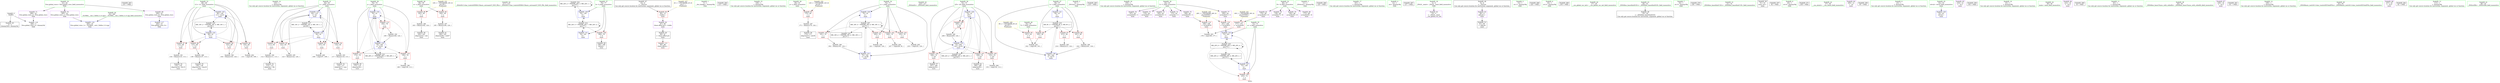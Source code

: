 digraph "SVFG" {
	label="SVFG";

	Node0x555bd20d6210 [shape=record,color=grey,label="{NodeID: 0\nNullPtr}"];
	Node0x555bd20d6210 -> Node0x555bd20eff80[style=solid];
	Node0x555bd20d6210 -> Node0x555bd20f5d70[style=solid];
	Node0x555bd2114150 [shape=record,color=black,label="{NodeID: 263\n210 = PHI()\n}"];
	Node0x555bd20f0b60 [shape=record,color=red,label="{NodeID: 97\n133\<--68\n\<--i11\nmain\n}"];
	Node0x555bd20f0b60 -> Node0x555bd20f9920[style=solid];
	Node0x555bd20d7c80 [shape=record,color=green,label="{NodeID: 14\n124\<--1\n\<--dummyObj\nCan only get source location for instruction, argument, global var or function.}"];
	Node0x555bd20f3e20 [shape=record,color=grey,label="{NodeID: 194\n112 = Binary(111, 113, )\n}"];
	Node0x555bd20f3e20 -> Node0x555bd20f1610[style=solid];
	Node0x555bd20f06a0 [shape=record,color=red,label="{NodeID: 111\n174\<--78\n\<--j\nmain\n}"];
	Node0x555bd20f06a0 -> Node0x555bd20f1bc0[style=solid];
	Node0x555bd20ef170 [shape=record,color=green,label="{NodeID: 28\n58\<--59\nx\<--x_field_insensitive\nmain\n}"];
	Node0x555bd20ef170 -> Node0x555bd20f34b0[style=solid];
	Node0x555bd20ef170 -> Node0x555bd20f3580[style=solid];
	Node0x555bd20f6280 [shape=record,color=blue,label="{NodeID: 125\n68\<--144\ni11\<--inc23\nmain\n}"];
	Node0x555bd20f6280 -> Node0x555bd20f0a90[style=dashed];
	Node0x555bd20f6280 -> Node0x555bd20f0b60[style=dashed];
	Node0x555bd20f6280 -> Node0x555bd20f0c30[style=dashed];
	Node0x555bd20f6280 -> Node0x555bd20f0d00[style=dashed];
	Node0x555bd20f6280 -> Node0x555bd20f6280[style=dashed];
	Node0x555bd20f6280 -> Node0x555bd2104d10[style=dashed];
	Node0x555bd20efc80 [shape=record,color=green,label="{NodeID: 42\n211\<--212\n_ZStlsISt11char_traitsIcEERSt13basic_ostreamIcT_ES5_PKc\<--_ZStlsISt11char_traitsIcEERSt13basic_ostreamIcT_ES5_PKc_field_insensitive\n}"];
	Node0x555bd2106110 [shape=record,color=black,label="{NodeID: 222\nMR_24V_2 = PHI(MR_24V_3, MR_24V_1, )\npts\{77 \}\n}"];
	Node0x555bd2106110 -> Node0x555bd20f65c0[style=dashed];
	Node0x555bd2106110 -> Node0x555bd2106110[style=dashed];
	Node0x555bd20f1950 [shape=record,color=black,label="{NodeID: 56\n164\<--163\nidxprom32\<--sub\nmain\n}"];
	Node0x555bd20f24e0 [shape=record,color=purple,label="{NodeID: 70\n265\<--22\nllvm.global_ctors_1\<--llvm.global_ctors\nGlob }"];
	Node0x555bd20f24e0 -> Node0x555bd20f5c70[style=solid];
	Node0x555bd20f30a0 [shape=record,color=red,label="{NodeID: 84\n86\<--10\nvtable\<--\nmain\n}"];
	Node0x555bd20f30a0 -> Node0x555bd20f2f00[style=solid];
	Node0x555bd20d5320 [shape=record,color=green,label="{NodeID: 1\n7\<--1\n__dso_handle\<--dummyObj\nGlob }"];
	Node0x555bd21142b0 [shape=record,color=black,label="{NodeID: 264\n215 = PHI()\n}"];
	Node0x555bd20f0c30 [shape=record,color=red,label="{NodeID: 98\n137\<--68\n\<--i11\nmain\n}"];
	Node0x555bd20f0c30 -> Node0x555bd20f94a0[style=solid];
	Node0x555bd20d7010 [shape=record,color=green,label="{NodeID: 15\n149\<--1\n\<--dummyObj\nCan only get source location for instruction, argument, global var or function.}"];
	Node0x555bd20f3fa0 [shape=record,color=grey,label="{NodeID: 195\n123 = Binary(122, 124, )\n}"];
	Node0x555bd20f3fa0 -> Node0x555bd20f60e0[style=solid];
	Node0x555bd20f0770 [shape=record,color=red,label="{NodeID: 112\n184\<--78\n\<--j\nmain\n}"];
	Node0x555bd20f0770 -> Node0x555bd20f3b20[style=solid];
	Node0x555bd20ef200 [shape=record,color=green,label="{NodeID: 29\n60\<--61\ny\<--y_field_insensitive\nmain\n}"];
	Node0x555bd20ef200 -> Node0x555bd20f3650[style=solid];
	Node0x555bd20f6350 [shape=record,color=blue,label="{NodeID: 126\n70\<--81\ns\<--\nmain\n}"];
	Node0x555bd20f6350 -> Node0x555bd2101610[style=dashed];
	Node0x555bd20efd80 [shape=record,color=green,label="{NodeID: 43\n216\<--217\n_ZNSolsEi\<--_ZNSolsEi_field_insensitive\n}"];
	Node0x555bd2106610 [shape=record,color=black,label="{NodeID: 223\nMR_26V_2 = PHI(MR_26V_3, MR_26V_1, )\npts\{79 \}\n}"];
	Node0x555bd2106610 -> Node0x555bd20f6690[style=dashed];
	Node0x555bd2106610 -> Node0x555bd2106610[style=dashed];
	Node0x555bd20f1a20 [shape=record,color=black,label="{NodeID: 57\n167\<--166\nidxprom34\<--\nmain\n}"];
	Node0x555bd20f25e0 [shape=record,color=purple,label="{NodeID: 71\n266\<--22\nllvm.global_ctors_2\<--llvm.global_ctors\nGlob }"];
	Node0x555bd20f25e0 -> Node0x555bd20f5d70[style=solid];
	Node0x555bd20f3170 [shape=record,color=red,label="{NodeID: 85\n101\<--54\n\<--T\nmain\n}"];
	Node0x555bd20f3170 -> Node0x555bd20f48a0[style=solid];
	Node0x555bd20d7870 [shape=record,color=green,label="{NodeID: 2\n8\<--1\n_ZSt3cin\<--dummyObj\nGlob }"];
	Node0x555bd21143b0 [shape=record,color=black,label="{NodeID: 265\n219 = PHI()\n}"];
	Node0x555bd20f0d00 [shape=record,color=red,label="{NodeID: 99\n143\<--68\n\<--i11\nmain\n}"];
	Node0x555bd20f0d00 -> Node0x555bd20f97a0[style=solid];
	Node0x555bd20d70e0 [shape=record,color=green,label="{NodeID: 16\n156\<--1\n\<--dummyObj\nCan only get source location for instruction, argument, global var or function.}"];
	Node0x555bd20f4120 [shape=record,color=grey,label="{NodeID: 196\n242 = Binary(241, 124, )\n}"];
	Node0x555bd20f4120 -> Node0x555bd20f6b70[style=solid];
	Node0x555bd20f0840 [shape=record,color=red,label="{NodeID: 113\n89\<--88\nvbase.offset\<--\nmain\n}"];
	Node0x555bd20ef290 [shape=record,color=green,label="{NodeID: 30\n62\<--63\nC\<--C_field_insensitive\nmain\n}"];
	Node0x555bd20ef290 -> Node0x555bd20f26e0[style=solid];
	Node0x555bd20ef290 -> Node0x555bd20f27b0[style=solid];
	Node0x555bd20ef290 -> Node0x555bd20f2880[style=solid];
	Node0x555bd20ef290 -> Node0x555bd20f2950[style=solid];
	Node0x555bd20ef290 -> Node0x555bd20f2a20[style=solid];
	Node0x555bd20ef290 -> Node0x555bd20f2af0[style=solid];
	Node0x555bd20f6420 [shape=record,color=blue,label="{NodeID: 127\n72\<--149\na\<--\nmain\n}"];
	Node0x555bd20f6420 -> Node0x555bd20f1110[style=dashed];
	Node0x555bd20f6420 -> Node0x555bd20f69d0[style=dashed];
	Node0x555bd20f6420 -> Node0x555bd2105710[style=dashed];
	Node0x555bd20f6420 -> Node0x555bd2107010[style=dashed];
	Node0x555bd20efe80 [shape=record,color=green,label="{NodeID: 44\n24\<--260\n_GLOBAL__sub_I_Xellos_0_0.cpp\<--_GLOBAL__sub_I_Xellos_0_0.cpp_field_insensitive\n}"];
	Node0x555bd20efe80 -> Node0x555bd20f5c70[style=solid];
	Node0x555bd20f1af0 [shape=record,color=black,label="{NodeID: 58\n172\<--171\nidxprom37\<--sub36\nmain\n}"];
	Node0x555bd20f26e0 [shape=record,color=purple,label="{NodeID: 72\n115\<--62\narrayidx\<--C\nmain\n}"];
	Node0x555bd20f3240 [shape=record,color=red,label="{NodeID: 86\n100\<--56\n\<--t\nmain\n}"];
	Node0x555bd20f3240 -> Node0x555bd20f48a0[style=solid];
	Node0x555bd20d81c0 [shape=record,color=green,label="{NodeID: 3\n11\<--1\n_ZSt4cout\<--dummyObj\nGlob }"];
	Node0x555bd2114480 [shape=record,color=black,label="{NodeID: 266\n120 = PHI()\n}"];
	Node0x555bd20f0dd0 [shape=record,color=red,label="{NodeID: 100\n191\<--70\n\<--s\nmain\n}"];
	Node0x555bd20f0dd0 -> Node0x555bd20f9620[style=solid];
	Node0x555bd20d71b0 [shape=record,color=green,label="{NodeID: 17\n181\<--1\n\<--dummyObj\nCan only get source location for instruction, argument, global var or function.}"];
	Node0x555bd20f42a0 [shape=record,color=grey,label="{NodeID: 197\n195 = Binary(194, 124, )\n}"];
	Node0x555bd20f42a0 -> Node0x555bd20f1d60[style=solid];
	Node0x555bd20f0910 [shape=record,color=red,label="{NodeID: 114\n169\<--168\n\<--arrayidx35\nmain\n}"];
	Node0x555bd20f0910 -> Node0x555bd20fbb30[style=solid];
	Node0x555bd20ef360 [shape=record,color=green,label="{NodeID: 31\n64\<--65\ni\<--i_field_insensitive\nmain\n}"];
	Node0x555bd20ef360 -> Node0x555bd20f3720[style=solid];
	Node0x555bd20ef360 -> Node0x555bd20f37f0[style=solid];
	Node0x555bd20ef360 -> Node0x555bd20f38c0[style=solid];
	Node0x555bd20ef360 -> Node0x555bd20f3990[style=solid];
	Node0x555bd20ef360 -> Node0x555bd20f6010[style=solid];
	Node0x555bd20ef360 -> Node0x555bd20f60e0[style=solid];
	Node0x555bd20f64f0 [shape=record,color=blue,label="{NodeID: 128\n74\<--81\ni25\<--\nmain\n}"];
	Node0x555bd20f64f0 -> Node0x555bd20f11e0[style=dashed];
	Node0x555bd20f64f0 -> Node0x555bd20f0290[style=dashed];
	Node0x555bd20f64f0 -> Node0x555bd20f0360[style=dashed];
	Node0x555bd20f64f0 -> Node0x555bd20f0430[style=dashed];
	Node0x555bd20f64f0 -> Node0x555bd20f6aa0[style=dashed];
	Node0x555bd20f64f0 -> Node0x555bd2105c10[style=dashed];
	Node0x555bd20eff80 [shape=record,color=black,label="{NodeID: 45\n2\<--3\ndummyVal\<--dummyVal\n}"];
	Node0x555bd2107010 [shape=record,color=black,label="{NodeID: 225\nMR_20V_6 = PHI(MR_20V_5, MR_20V_4, )\npts\{73 \}\n}"];
	Node0x555bd2107010 -> Node0x555bd20f1110[style=dashed];
	Node0x555bd2107010 -> Node0x555bd20f69d0[style=dashed];
	Node0x555bd2107010 -> Node0x555bd2105710[style=dashed];
	Node0x555bd2107010 -> Node0x555bd2107010[style=dashed];
	Node0x555bd20f1bc0 [shape=record,color=black,label="{NodeID: 59\n175\<--174\nidxprom39\<--\nmain\n}"];
	Node0x555bd20f27b0 [shape=record,color=purple,label="{NodeID: 73\n119\<--62\narrayidx8\<--C\nmain\n}"];
	Node0x555bd20f3310 [shape=record,color=red,label="{NodeID: 87\n213\<--56\n\<--t\nmain\n}"];
	Node0x555bd20f3310 -> Node0x555bd20f9020[style=solid];
	Node0x555bd20d63b0 [shape=record,color=green,label="{NodeID: 4\n12\<--1\n.str\<--dummyObj\nGlob }"];
	Node0x555bd2114550 [shape=record,color=black,label="{NodeID: 267\n127 = PHI()\n}"];
	Node0x555bd20f8ea0 [shape=record,color=grey,label="{NodeID: 184\n206 = Binary(205, 124, )\n}"];
	Node0x555bd20f8ea0 -> Node0x555bd20f6aa0[style=solid];
	Node0x555bd20f0ea0 [shape=record,color=red,label="{NodeID: 101\n220\<--70\n\<--s\nmain\n}"];
	Node0x555bd20f0ea0 -> Node0x555bd20f4420[style=solid];
	Node0x555bd20d7280 [shape=record,color=green,label="{NodeID: 18\n4\<--6\n_ZStL8__ioinit\<--_ZStL8__ioinit_field_insensitive\nGlob }"];
	Node0x555bd20d7280 -> Node0x555bd20f1f00[style=solid];
	Node0x555bd20f4420 [shape=record,color=grey,label="{NodeID: 198\n221 = cmp(220, 124, )\n}"];
	Node0x555bd20f5a80 [shape=record,color=red,label="{NodeID: 115\n177\<--176\n\<--arrayidx40\nmain\n}"];
	Node0x555bd20f5a80 -> Node0x555bd20fbb30[style=solid];
	Node0x555bd20ef430 [shape=record,color=green,label="{NodeID: 32\n66\<--67\nD\<--D_field_insensitive\nmain\n}"];
	Node0x555bd20ef430 -> Node0x555bd20f2bc0[style=solid];
	Node0x555bd20ef430 -> Node0x555bd20f2c90[style=solid];
	Node0x555bd20ef430 -> Node0x555bd20f2d60[style=solid];
	Node0x555bd20ef430 -> Node0x555bd20f2e30[style=solid];
	Node0x555bd20f65c0 [shape=record,color=blue,label="{NodeID: 129\n76\<--156\nb\<--\nmain\n}"];
	Node0x555bd20f65c0 -> Node0x555bd2103910[style=dashed];
	Node0x555bd20f0080 [shape=record,color=black,label="{NodeID: 46\n9\<--8\n\<--_ZSt3cin\nCan only get source location for instruction, argument, global var or function.}"];
	Node0x555bd20f0080 -> Node0x555bd20f2fd0[style=solid];
	Node0x555bd20f1c90 [shape=record,color=black,label="{NodeID: 60\n189\<--188\ntobool\<--\nmain\n}"];
	Node0x555bd21097c0 [shape=record,color=yellow,style=double,label="{NodeID: 240\n28V_1 = ENCHI(MR_28V_0)\npts\{630000 \}\nFun[main]}"];
	Node0x555bd21097c0 -> Node0x555bd20f0910[style=dashed];
	Node0x555bd21097c0 -> Node0x555bd20f5b10[style=dashed];
	Node0x555bd20f2880 [shape=record,color=purple,label="{NodeID: 74\n165\<--62\narrayidx33\<--C\nmain\n}"];
	Node0x555bd20f33e0 [shape=record,color=red,label="{NodeID: 88\n241\<--56\n\<--t\nmain\n}"];
	Node0x555bd20f33e0 -> Node0x555bd20f4120[style=solid];
	Node0x555bd20d6440 [shape=record,color=green,label="{NodeID: 5\n14\<--1\n.str.1\<--dummyObj\nGlob }"];
	Node0x555bd2114650 [shape=record,color=black,label="{NodeID: 268\n224 = PHI()\n}"];
	Node0x555bd20f9020 [shape=record,color=grey,label="{NodeID: 185\n214 = Binary(213, 124, )\n}"];
	Node0x555bd20f0f70 [shape=record,color=red,label="{NodeID: 102\n226\<--70\n\<--s\nmain\n}"];
	Node0x555bd20f0f70 -> Node0x555bd20fbcb0[style=solid];
	Node0x555bd20d7350 [shape=record,color=green,label="{NodeID: 19\n22\<--26\nllvm.global_ctors\<--llvm.global_ctors_field_insensitive\nGlob }"];
	Node0x555bd20d7350 -> Node0x555bd20f23e0[style=solid];
	Node0x555bd20d7350 -> Node0x555bd20f24e0[style=solid];
	Node0x555bd20d7350 -> Node0x555bd20f25e0[style=solid];
	Node0x555bd20f45a0 [shape=record,color=grey,label="{NodeID: 199\n160 = cmp(159, 113, )\n}"];
	Node0x555bd20f5b10 [shape=record,color=red,label="{NodeID: 116\n201\<--200\n\<--arrayidx51\nmain\n}"];
	Node0x555bd20f5b10 -> Node0x555bd20f69d0[style=solid];
	Node0x555bd20ef500 [shape=record,color=green,label="{NodeID: 33\n68\<--69\ni11\<--i11_field_insensitive\nmain\n}"];
	Node0x555bd20ef500 -> Node0x555bd20f0a90[style=solid];
	Node0x555bd20ef500 -> Node0x555bd20f0b60[style=solid];
	Node0x555bd20ef500 -> Node0x555bd20f0c30[style=solid];
	Node0x555bd20ef500 -> Node0x555bd20f0d00[style=solid];
	Node0x555bd20ef500 -> Node0x555bd20f61b0[style=solid];
	Node0x555bd20ef500 -> Node0x555bd20f6280[style=solid];
	Node0x555bd20f6690 [shape=record,color=blue,label="{NodeID: 130\n78\<--81\nj\<--\nmain\n}"];
	Node0x555bd20f6690 -> Node0x555bd20f05d0[style=dashed];
	Node0x555bd20f6690 -> Node0x555bd20f06a0[style=dashed];
	Node0x555bd20f6690 -> Node0x555bd20f0770[style=dashed];
	Node0x555bd20f6690 -> Node0x555bd20f6690[style=dashed];
	Node0x555bd20f6690 -> Node0x555bd20f6830[style=dashed];
	Node0x555bd20f6690 -> Node0x555bd2106610[style=dashed];
	Node0x555bd20f0180 [shape=record,color=black,label="{NodeID: 47\n10\<--8\n\<--_ZSt3cin\nCan only get source location for instruction, argument, global var or function.}"];
	Node0x555bd20f0180 -> Node0x555bd20f30a0[style=solid];
	Node0x555bd2107a10 [shape=record,color=yellow,style=double,label="{NodeID: 227\n2V_1 = ENCHI(MR_2V_0)\npts\{1 \}\nFun[main]}"];
	Node0x555bd2107a10 -> Node0x555bd20f30a0[style=dashed];
	Node0x555bd20f1d60 [shape=record,color=black,label="{NodeID: 61\n196\<--195\nidxprom48\<--sub47\nmain\n}"];
	Node0x555bd21098a0 [shape=record,color=yellow,style=double,label="{NodeID: 241\n30V_1 = ENCHI(MR_30V_0)\npts\{670000 \}\nFun[main]}"];
	Node0x555bd21098a0 -> Node0x555bd20f5a80[style=dashed];
	Node0x555bd20f2950 [shape=record,color=purple,label="{NodeID: 75\n168\<--62\narrayidx35\<--C\nmain\n}"];
	Node0x555bd20f2950 -> Node0x555bd20f0910[style=solid];
	Node0x555bd20f34b0 [shape=record,color=red,label="{NodeID: 89\n162\<--58\n\<--x\nmain\n}"];
	Node0x555bd20f34b0 -> Node0x555bd20f91a0[style=solid];
	Node0x555bd20d64d0 [shape=record,color=green,label="{NodeID: 6\n16\<--1\n.str.2\<--dummyObj\nGlob }"];
	Node0x555bd2114750 [shape=record,color=black,label="{NodeID: 269\n230 = PHI()\n}"];
	Node0x555bd20f91a0 [shape=record,color=grey,label="{NodeID: 186\n163 = Binary(162, 124, )\n}"];
	Node0x555bd20f91a0 -> Node0x555bd20f1950[style=solid];
	Node0x555bd20f1040 [shape=record,color=red,label="{NodeID: 103\n232\<--70\n\<--s\nmain\n}"];
	Node0x555bd20f1040 -> Node0x555bd20fbe30[style=solid];
	Node0x555bd20d7420 [shape=record,color=green,label="{NodeID: 20\n27\<--28\n__cxx_global_var_init\<--__cxx_global_var_init_field_insensitive\n}"];
	Node0x555bd20f4720 [shape=record,color=grey,label="{NodeID: 200\n108 = cmp(107, 109, )\n}"];
	Node0x555bd20f5ba0 [shape=record,color=blue,label="{NodeID: 117\n264\<--23\nllvm.global_ctors_0\<--\nGlob }"];
	Node0x555bd20ef5d0 [shape=record,color=green,label="{NodeID: 34\n70\<--71\ns\<--s_field_insensitive\nmain\n}"];
	Node0x555bd20ef5d0 -> Node0x555bd20f0dd0[style=solid];
	Node0x555bd20ef5d0 -> Node0x555bd20f0ea0[style=solid];
	Node0x555bd20ef5d0 -> Node0x555bd20f0f70[style=solid];
	Node0x555bd20ef5d0 -> Node0x555bd20f1040[style=solid];
	Node0x555bd20ef5d0 -> Node0x555bd20f6350[style=solid];
	Node0x555bd20ef5d0 -> Node0x555bd20f6900[style=solid];
	Node0x555bd2103910 [shape=record,color=black,label="{NodeID: 214\nMR_24V_5 = PHI(MR_24V_7, MR_24V_4, )\npts\{77 \}\n}"];
	Node0x555bd2103910 -> Node0x555bd20f0500[style=dashed];
	Node0x555bd2103910 -> Node0x555bd20f65c0[style=dashed];
	Node0x555bd2103910 -> Node0x555bd20f6760[style=dashed];
	Node0x555bd2103910 -> Node0x555bd2103910[style=dashed];
	Node0x555bd2103910 -> Node0x555bd2106110[style=dashed];
	Node0x555bd20f6760 [shape=record,color=blue,label="{NodeID: 131\n76\<--181\nb\<--\nmain\n}"];
	Node0x555bd20f6760 -> Node0x555bd2103910[style=dashed];
	Node0x555bd20f12a0 [shape=record,color=black,label="{NodeID: 48\n35\<--36\n\<--_ZNSt8ios_base4InitD1Ev\nCan only get source location for instruction, argument, global var or function.}"];
	Node0x555bd20f1e30 [shape=record,color=black,label="{NodeID: 62\n199\<--198\nidxprom50\<--\nmain\n}"];
	Node0x555bd20f2a20 [shape=record,color=purple,label="{NodeID: 76\n197\<--62\narrayidx49\<--C\nmain\n}"];
	Node0x555bd20f3580 [shape=record,color=red,label="{NodeID: 90\n194\<--58\n\<--x\nmain\n}"];
	Node0x555bd20f3580 -> Node0x555bd20f42a0[style=solid];
	Node0x555bd20d6560 [shape=record,color=green,label="{NodeID: 7\n18\<--1\n.str.3\<--dummyObj\nGlob }"];
	Node0x555bd2114850 [shape=record,color=black,label="{NodeID: 270\n236 = PHI()\n}"];
	Node0x555bd20f9320 [shape=record,color=grey,label="{NodeID: 187\n171 = Binary(170, 124, )\n}"];
	Node0x555bd20f9320 -> Node0x555bd20f1af0[style=solid];
	Node0x555bd20f1110 [shape=record,color=red,label="{NodeID: 104\n235\<--72\n\<--a\nmain\n}"];
	Node0x555bd20d74f0 [shape=record,color=green,label="{NodeID: 21\n31\<--32\n_ZNSt8ios_base4InitC1Ev\<--_ZNSt8ios_base4InitC1Ev_field_insensitive\n}"];
	Node0x555bd20f48a0 [shape=record,color=grey,label="{NodeID: 201\n102 = cmp(100, 101, )\n}"];
	Node0x555bd20f5c70 [shape=record,color=blue,label="{NodeID: 118\n265\<--24\nllvm.global_ctors_1\<--_GLOBAL__sub_I_Xellos_0_0.cpp\nGlob }"];
	Node0x555bd20ef6a0 [shape=record,color=green,label="{NodeID: 35\n72\<--73\na\<--a_field_insensitive\nmain\n}"];
	Node0x555bd20ef6a0 -> Node0x555bd20f1110[style=solid];
	Node0x555bd20ef6a0 -> Node0x555bd20f6420[style=solid];
	Node0x555bd20ef6a0 -> Node0x555bd20f69d0[style=solid];
	Node0x555bd20f6830 [shape=record,color=blue,label="{NodeID: 132\n78\<--185\nj\<--inc43\nmain\n}"];
	Node0x555bd20f6830 -> Node0x555bd20f05d0[style=dashed];
	Node0x555bd20f6830 -> Node0x555bd20f06a0[style=dashed];
	Node0x555bd20f6830 -> Node0x555bd20f0770[style=dashed];
	Node0x555bd20f6830 -> Node0x555bd20f6690[style=dashed];
	Node0x555bd20f6830 -> Node0x555bd20f6830[style=dashed];
	Node0x555bd20f6830 -> Node0x555bd2106610[style=dashed];
	Node0x555bd20f13a0 [shape=record,color=black,label="{NodeID: 49\n51\<--81\nmain_ret\<--\nmain\n}"];
	Node0x555bd2108610 [shape=record,color=yellow,style=double,label="{NodeID: 229\n6V_1 = ENCHI(MR_6V_0)\npts\{55 \}\nFun[main]}"];
	Node0x555bd2108610 -> Node0x555bd20f3170[style=dashed];
	Node0x555bd20f1f00 [shape=record,color=purple,label="{NodeID: 63\n33\<--4\n\<--_ZStL8__ioinit\n__cxx_global_var_init\n}"];
	Node0x555bd20f2af0 [shape=record,color=purple,label="{NodeID: 77\n200\<--62\narrayidx51\<--C\nmain\n}"];
	Node0x555bd20f2af0 -> Node0x555bd20f5b10[style=solid];
	Node0x555bd1e9aab0 [shape=record,color=black,label="{NodeID: 257\n92 = PHI()\n}"];
	Node0x555bd20f3650 [shape=record,color=red,label="{NodeID: 91\n170\<--60\n\<--y\nmain\n}"];
	Node0x555bd20f3650 -> Node0x555bd20f9320[style=solid];
	Node0x555bd20d6660 [shape=record,color=green,label="{NodeID: 8\n20\<--1\n.str.4\<--dummyObj\nGlob }"];
	Node0x555bd21149b0 [shape=record,color=black,label="{NodeID: 271\n238 = PHI()\n}"];
	Node0x555bd20f94a0 [shape=record,color=grey,label="{NodeID: 188\n138 = Binary(137, 113, )\n}"];
	Node0x555bd20f94a0 -> Node0x555bd20f1880[style=solid];
	Node0x555bd20f11e0 [shape=record,color=red,label="{NodeID: 105\n152\<--74\n\<--i25\nmain\n}"];
	Node0x555bd20f11e0 -> Node0x555bd20fbfb0[style=solid];
	Node0x555bd20d75c0 [shape=record,color=green,label="{NodeID: 22\n37\<--38\n__cxa_atexit\<--__cxa_atexit_field_insensitive\n}"];
	Node0x555bd20fb9f0 [shape=record,color=grey,label="{NodeID: 202\n131 = cmp(130, 109, )\n}"];
	Node0x555bd20f5d70 [shape=record,color=blue, style = dotted,label="{NodeID: 119\n266\<--3\nllvm.global_ctors_2\<--dummyVal\nGlob }"];
	Node0x555bd20ef770 [shape=record,color=green,label="{NodeID: 36\n74\<--75\ni25\<--i25_field_insensitive\nmain\n}"];
	Node0x555bd20ef770 -> Node0x555bd20f11e0[style=solid];
	Node0x555bd20ef770 -> Node0x555bd20f0290[style=solid];
	Node0x555bd20ef770 -> Node0x555bd20f0360[style=solid];
	Node0x555bd20ef770 -> Node0x555bd20f0430[style=solid];
	Node0x555bd20ef770 -> Node0x555bd20f64f0[style=solid];
	Node0x555bd20ef770 -> Node0x555bd20f6aa0[style=solid];
	Node0x555bd2104310 [shape=record,color=black,label="{NodeID: 216\nMR_8V_3 = PHI(MR_8V_4, MR_8V_2, )\npts\{57 \}\n}"];
	Node0x555bd2104310 -> Node0x555bd20f3240[style=dashed];
	Node0x555bd2104310 -> Node0x555bd20f3310[style=dashed];
	Node0x555bd2104310 -> Node0x555bd20f33e0[style=dashed];
	Node0x555bd2104310 -> Node0x555bd20f6b70[style=dashed];
	Node0x555bd20f6900 [shape=record,color=blue,label="{NodeID: 133\n70\<--192\ns\<--inc46\nmain\n}"];
	Node0x555bd20f6900 -> Node0x555bd2101610[style=dashed];
	Node0x555bd20f1470 [shape=record,color=black,label="{NodeID: 50\n88\<--87\n\<--vbase.offset.ptr\nmain\n}"];
	Node0x555bd20f1470 -> Node0x555bd20f0840[style=solid];
	Node0x555bd20f1fd0 [shape=record,color=purple,label="{NodeID: 64\n209\<--12\n\<--.str\nmain\n}"];
	Node0x555bd20f2bc0 [shape=record,color=purple,label="{NodeID: 78\n136\<--66\narrayidx17\<--D\nmain\n}"];
	Node0x555bd2113c50 [shape=record,color=black,label="{NodeID: 258\n95 = PHI()\n}"];
	Node0x555bd20f3720 [shape=record,color=red,label="{NodeID: 92\n107\<--64\n\<--i\nmain\n}"];
	Node0x555bd20f3720 -> Node0x555bd20f4720[style=solid];
	Node0x555bd20d6730 [shape=record,color=green,label="{NodeID: 9\n23\<--1\n\<--dummyObj\nCan only get source location for instruction, argument, global var or function.}"];
	Node0x555bd20f9620 [shape=record,color=grey,label="{NodeID: 189\n192 = Binary(191, 124, )\n}"];
	Node0x555bd20f9620 -> Node0x555bd20f6900[style=solid];
	Node0x555bd20f0290 [shape=record,color=red,label="{NodeID: 106\n166\<--74\n\<--i25\nmain\n}"];
	Node0x555bd20f0290 -> Node0x555bd20f1a20[style=solid];
	Node0x555bd20d7690 [shape=record,color=green,label="{NodeID: 23\n36\<--42\n_ZNSt8ios_base4InitD1Ev\<--_ZNSt8ios_base4InitD1Ev_field_insensitive\n}"];
	Node0x555bd20d7690 -> Node0x555bd20f12a0[style=solid];
	Node0x555bd20fbb30 [shape=record,color=grey,label="{NodeID: 203\n178 = cmp(169, 177, )\n}"];
	Node0x555bd20f5e70 [shape=record,color=blue,label="{NodeID: 120\n52\<--81\nretval\<--\nmain\n}"];
	Node0x555bd20ef840 [shape=record,color=green,label="{NodeID: 37\n76\<--77\nb\<--b_field_insensitive\nmain\n}"];
	Node0x555bd20ef840 -> Node0x555bd20f0500[style=solid];
	Node0x555bd20ef840 -> Node0x555bd20f65c0[style=solid];
	Node0x555bd20ef840 -> Node0x555bd20f6760[style=solid];
	Node0x555bd2104810 [shape=record,color=black,label="{NodeID: 217\nMR_14V_2 = PHI(MR_14V_4, MR_14V_1, )\npts\{65 \}\n}"];
	Node0x555bd2104810 -> Node0x555bd20f6010[style=dashed];
	Node0x555bd20f69d0 [shape=record,color=blue,label="{NodeID: 134\n72\<--201\na\<--\nmain\n}"];
	Node0x555bd20f69d0 -> Node0x555bd2107010[style=dashed];
	Node0x555bd20f1540 [shape=record,color=black,label="{NodeID: 51\n91\<--90\n\<--add.ptr\nmain\n}"];
	Node0x555bd21087d0 [shape=record,color=yellow,style=double,label="{NodeID: 231\n10V_1 = ENCHI(MR_10V_0)\npts\{59 \}\nFun[main]}"];
	Node0x555bd21087d0 -> Node0x555bd20f34b0[style=dashed];
	Node0x555bd21087d0 -> Node0x555bd20f3580[style=dashed];
	Node0x555bd20f20a0 [shape=record,color=purple,label="{NodeID: 65\n218\<--14\n\<--.str.1\nmain\n}"];
	Node0x555bd20f2c90 [shape=record,color=purple,label="{NodeID: 79\n140\<--66\narrayidx20\<--D\nmain\n}"];
	Node0x555bd2113d50 [shape=record,color=black,label="{NodeID: 259\n104 = PHI()\n}"];
	Node0x555bd20f37f0 [shape=record,color=red,label="{NodeID: 93\n111\<--64\n\<--i\nmain\n}"];
	Node0x555bd20f37f0 -> Node0x555bd20f3e20[style=solid];
	Node0x555bd20d6800 [shape=record,color=green,label="{NodeID: 10\n81\<--1\n\<--dummyObj\nCan only get source location for instruction, argument, global var or function.}"];
	Node0x555bd20f97a0 [shape=record,color=grey,label="{NodeID: 190\n144 = Binary(143, 124, )\n}"];
	Node0x555bd20f97a0 -> Node0x555bd20f6280[style=solid];
	Node0x555bd20f0360 [shape=record,color=red,label="{NodeID: 107\n198\<--74\n\<--i25\nmain\n}"];
	Node0x555bd20f0360 -> Node0x555bd20f1e30[style=solid];
	Node0x555bd20eef30 [shape=record,color=green,label="{NodeID: 24\n49\<--50\nmain\<--main_field_insensitive\n}"];
	Node0x555bd20fbcb0 [shape=record,color=grey,label="{NodeID: 204\n227 = cmp(226, 81, )\n}"];
	Node0x555bd20f5f40 [shape=record,color=blue,label="{NodeID: 121\n56\<--81\nt\<--\nmain\n}"];
	Node0x555bd20f5f40 -> Node0x555bd2104310[style=dashed];
	Node0x555bd20ef910 [shape=record,color=green,label="{NodeID: 38\n78\<--79\nj\<--j_field_insensitive\nmain\n}"];
	Node0x555bd20ef910 -> Node0x555bd20f05d0[style=solid];
	Node0x555bd20ef910 -> Node0x555bd20f06a0[style=solid];
	Node0x555bd20ef910 -> Node0x555bd20f0770[style=solid];
	Node0x555bd20ef910 -> Node0x555bd20f6690[style=solid];
	Node0x555bd20ef910 -> Node0x555bd20f6830[style=solid];
	Node0x555bd2104d10 [shape=record,color=black,label="{NodeID: 218\nMR_16V_2 = PHI(MR_16V_4, MR_16V_1, )\npts\{69 \}\n}"];
	Node0x555bd2104d10 -> Node0x555bd20f61b0[style=dashed];
	Node0x555bd20f6aa0 [shape=record,color=blue,label="{NodeID: 135\n74\<--206\ni25\<--inc54\nmain\n}"];
	Node0x555bd20f6aa0 -> Node0x555bd20f11e0[style=dashed];
	Node0x555bd20f6aa0 -> Node0x555bd20f0290[style=dashed];
	Node0x555bd20f6aa0 -> Node0x555bd20f0360[style=dashed];
	Node0x555bd20f6aa0 -> Node0x555bd20f0430[style=dashed];
	Node0x555bd20f6aa0 -> Node0x555bd20f6aa0[style=dashed];
	Node0x555bd20f6aa0 -> Node0x555bd2105c10[style=dashed];
	Node0x555bd20f1610 [shape=record,color=black,label="{NodeID: 52\n114\<--112\nidxprom\<--div\nmain\n}"];
	Node0x555bd21088b0 [shape=record,color=yellow,style=double,label="{NodeID: 232\n12V_1 = ENCHI(MR_12V_0)\npts\{61 \}\nFun[main]}"];
	Node0x555bd21088b0 -> Node0x555bd20f3650[style=dashed];
	Node0x555bd20f2170 [shape=record,color=purple,label="{NodeID: 66\n223\<--16\n\<--.str.2\nmain\n}"];
	Node0x555bd20f2d60 [shape=record,color=purple,label="{NodeID: 80\n173\<--66\narrayidx38\<--D\nmain\n}"];
	Node0x555bd2113e50 [shape=record,color=black,label="{NodeID: 260\n34 = PHI()\n}"];
	Node0x555bd20f38c0 [shape=record,color=red,label="{NodeID: 94\n116\<--64\n\<--i\nmain\n}"];
	Node0x555bd20f38c0 -> Node0x555bd20f3ca0[style=solid];
	Node0x555bd20d7a10 [shape=record,color=green,label="{NodeID: 11\n83\<--1\n\<--dummyObj\nCan only get source location for instruction, argument, global var or function.}"];
	Node0x555bd20f9920 [shape=record,color=grey,label="{NodeID: 191\n134 = Binary(133, 113, )\n}"];
	Node0x555bd20f9920 -> Node0x555bd20f17b0[style=solid];
	Node0x555bd20f0430 [shape=record,color=red,label="{NodeID: 108\n205\<--74\n\<--i25\nmain\n}"];
	Node0x555bd20f0430 -> Node0x555bd20f8ea0[style=solid];
	Node0x555bd20eefc0 [shape=record,color=green,label="{NodeID: 25\n52\<--53\nretval\<--retval_field_insensitive\nmain\n}"];
	Node0x555bd20eefc0 -> Node0x555bd20f5e70[style=solid];
	Node0x555bd20fbe30 [shape=record,color=grey,label="{NodeID: 205\n233 = cmp(232, 124, )\n}"];
	Node0x555bd20f6010 [shape=record,color=blue,label="{NodeID: 122\n64\<--81\ni\<--\nmain\n}"];
	Node0x555bd20f6010 -> Node0x555bd20f3720[style=dashed];
	Node0x555bd20f6010 -> Node0x555bd20f37f0[style=dashed];
	Node0x555bd20f6010 -> Node0x555bd20f38c0[style=dashed];
	Node0x555bd20f6010 -> Node0x555bd20f3990[style=dashed];
	Node0x555bd20f6010 -> Node0x555bd20f60e0[style=dashed];
	Node0x555bd20f6010 -> Node0x555bd2104810[style=dashed];
	Node0x555bd20ef9e0 [shape=record,color=green,label="{NodeID: 39\n84\<--85\n_ZNSt8ios_base15sync_with_stdioEb\<--_ZNSt8ios_base15sync_with_stdioEb_field_insensitive\n}"];
	Node0x555bd2105210 [shape=record,color=black,label="{NodeID: 219\nMR_18V_2 = PHI(MR_18V_4, MR_18V_1, )\npts\{71 \}\n}"];
	Node0x555bd2105210 -> Node0x555bd20f6350[style=dashed];
	Node0x555bd20f6b70 [shape=record,color=blue,label="{NodeID: 136\n56\<--242\nt\<--inc73\nmain\n}"];
	Node0x555bd20f6b70 -> Node0x555bd2104310[style=dashed];
	Node0x555bd20f16e0 [shape=record,color=black,label="{NodeID: 53\n118\<--117\nidxprom7\<--rem\nmain\n}"];
	Node0x555bd20f2240 [shape=record,color=purple,label="{NodeID: 67\n229\<--18\n\<--.str.3\nmain\n}"];
	Node0x555bd20f2e30 [shape=record,color=purple,label="{NodeID: 81\n176\<--66\narrayidx40\<--D\nmain\n}"];
	Node0x555bd20f2e30 -> Node0x555bd20f5a80[style=solid];
	Node0x555bd2113f50 [shape=record,color=black,label="{NodeID: 261\n141 = PHI()\n}"];
	Node0x555bd20f3990 [shape=record,color=red,label="{NodeID: 95\n122\<--64\n\<--i\nmain\n}"];
	Node0x555bd20f3990 -> Node0x555bd20f3fa0[style=solid];
	Node0x555bd20d7ae0 [shape=record,color=green,label="{NodeID: 12\n109\<--1\n\<--dummyObj\nCan only get source location for instruction, argument, global var or function.}"];
	Node0x555bd20f3b20 [shape=record,color=grey,label="{NodeID: 192\n185 = Binary(184, 124, )\n}"];
	Node0x555bd20f3b20 -> Node0x555bd20f6830[style=solid];
	Node0x555bd20f0500 [shape=record,color=red,label="{NodeID: 109\n188\<--76\n\<--b\nmain\n}"];
	Node0x555bd20f0500 -> Node0x555bd20f1c90[style=solid];
	Node0x555bd20ef050 [shape=record,color=green,label="{NodeID: 26\n54\<--55\nT\<--T_field_insensitive\nmain\n}"];
	Node0x555bd20ef050 -> Node0x555bd20f3170[style=solid];
	Node0x555bd20fbfb0 [shape=record,color=grey,label="{NodeID: 206\n153 = cmp(152, 113, )\n}"];
	Node0x555bd20f60e0 [shape=record,color=blue,label="{NodeID: 123\n64\<--123\ni\<--inc\nmain\n}"];
	Node0x555bd20f60e0 -> Node0x555bd20f3720[style=dashed];
	Node0x555bd20f60e0 -> Node0x555bd20f37f0[style=dashed];
	Node0x555bd20f60e0 -> Node0x555bd20f38c0[style=dashed];
	Node0x555bd20f60e0 -> Node0x555bd20f3990[style=dashed];
	Node0x555bd20f60e0 -> Node0x555bd20f60e0[style=dashed];
	Node0x555bd20f60e0 -> Node0x555bd2104810[style=dashed];
	Node0x555bd20efab0 [shape=record,color=green,label="{NodeID: 40\n93\<--94\n_ZNSt9basic_iosIcSt11char_traitsIcEE3tieEPSo\<--_ZNSt9basic_iosIcSt11char_traitsIcEE3tieEPSo_field_insensitive\n}"];
	Node0x555bd2105710 [shape=record,color=black,label="{NodeID: 220\nMR_20V_2 = PHI(MR_20V_4, MR_20V_1, )\npts\{73 \}\n}"];
	Node0x555bd2105710 -> Node0x555bd20f6420[style=dashed];
	Node0x555bd20f17b0 [shape=record,color=black,label="{NodeID: 54\n135\<--134\nidxprom16\<--div15\nmain\n}"];
	Node0x555bd20f2310 [shape=record,color=purple,label="{NodeID: 68\n237\<--20\n\<--.str.4\nmain\n}"];
	Node0x555bd20f2f00 [shape=record,color=purple,label="{NodeID: 82\n87\<--86\nvbase.offset.ptr\<--vtable\nmain\n}"];
	Node0x555bd20f2f00 -> Node0x555bd20f1470[style=solid];
	Node0x555bd2114050 [shape=record,color=black,label="{NodeID: 262\n82 = PHI()\n}"];
	Node0x555bd20f0a90 [shape=record,color=red,label="{NodeID: 96\n130\<--68\n\<--i11\nmain\n}"];
	Node0x555bd20f0a90 -> Node0x555bd20fb9f0[style=solid];
	Node0x555bd20d7bb0 [shape=record,color=green,label="{NodeID: 13\n113\<--1\n\<--dummyObj\nCan only get source location for instruction, argument, global var or function.}"];
	Node0x555bd20f3ca0 [shape=record,color=grey,label="{NodeID: 193\n117 = Binary(116, 113, )\n}"];
	Node0x555bd20f3ca0 -> Node0x555bd20f16e0[style=solid];
	Node0x555bd20f05d0 [shape=record,color=red,label="{NodeID: 110\n159\<--78\n\<--j\nmain\n}"];
	Node0x555bd20f05d0 -> Node0x555bd20f45a0[style=solid];
	Node0x555bd20ef0e0 [shape=record,color=green,label="{NodeID: 27\n56\<--57\nt\<--t_field_insensitive\nmain\n}"];
	Node0x555bd20ef0e0 -> Node0x555bd20f3240[style=solid];
	Node0x555bd20ef0e0 -> Node0x555bd20f3310[style=solid];
	Node0x555bd20ef0e0 -> Node0x555bd20f33e0[style=solid];
	Node0x555bd20ef0e0 -> Node0x555bd20f5f40[style=solid];
	Node0x555bd20ef0e0 -> Node0x555bd20f6b70[style=solid];
	Node0x555bd2101610 [shape=record,color=black,label="{NodeID: 207\nMR_18V_4 = PHI(MR_18V_6, MR_18V_3, )\npts\{71 \}\n}"];
	Node0x555bd2101610 -> Node0x555bd20f0dd0[style=dashed];
	Node0x555bd2101610 -> Node0x555bd20f0ea0[style=dashed];
	Node0x555bd2101610 -> Node0x555bd20f0f70[style=dashed];
	Node0x555bd2101610 -> Node0x555bd20f1040[style=dashed];
	Node0x555bd2101610 -> Node0x555bd20f6900[style=dashed];
	Node0x555bd2101610 -> Node0x555bd2101610[style=dashed];
	Node0x555bd2101610 -> Node0x555bd2105210[style=dashed];
	Node0x555bd20f61b0 [shape=record,color=blue,label="{NodeID: 124\n68\<--81\ni11\<--\nmain\n}"];
	Node0x555bd20f61b0 -> Node0x555bd20f0a90[style=dashed];
	Node0x555bd20f61b0 -> Node0x555bd20f0b60[style=dashed];
	Node0x555bd20f61b0 -> Node0x555bd20f0c30[style=dashed];
	Node0x555bd20f61b0 -> Node0x555bd20f0d00[style=dashed];
	Node0x555bd20f61b0 -> Node0x555bd20f6280[style=dashed];
	Node0x555bd20f61b0 -> Node0x555bd2104d10[style=dashed];
	Node0x555bd20efb80 [shape=record,color=green,label="{NodeID: 41\n96\<--97\n_ZNSirsERi\<--_ZNSirsERi_field_insensitive\n}"];
	Node0x555bd2105c10 [shape=record,color=black,label="{NodeID: 221\nMR_22V_2 = PHI(MR_22V_4, MR_22V_1, )\npts\{75 \}\n}"];
	Node0x555bd2105c10 -> Node0x555bd20f64f0[style=dashed];
	Node0x555bd20f1880 [shape=record,color=black,label="{NodeID: 55\n139\<--138\nidxprom19\<--rem18\nmain\n}"];
	Node0x555bd20f23e0 [shape=record,color=purple,label="{NodeID: 69\n264\<--22\nllvm.global_ctors_0\<--llvm.global_ctors\nGlob }"];
	Node0x555bd20f23e0 -> Node0x555bd20f5ba0[style=solid];
	Node0x555bd20f2fd0 [shape=record,color=purple,label="{NodeID: 83\n90\<--9\nadd.ptr\<--\nmain\n}"];
	Node0x555bd20f2fd0 -> Node0x555bd20f1540[style=solid];
}
